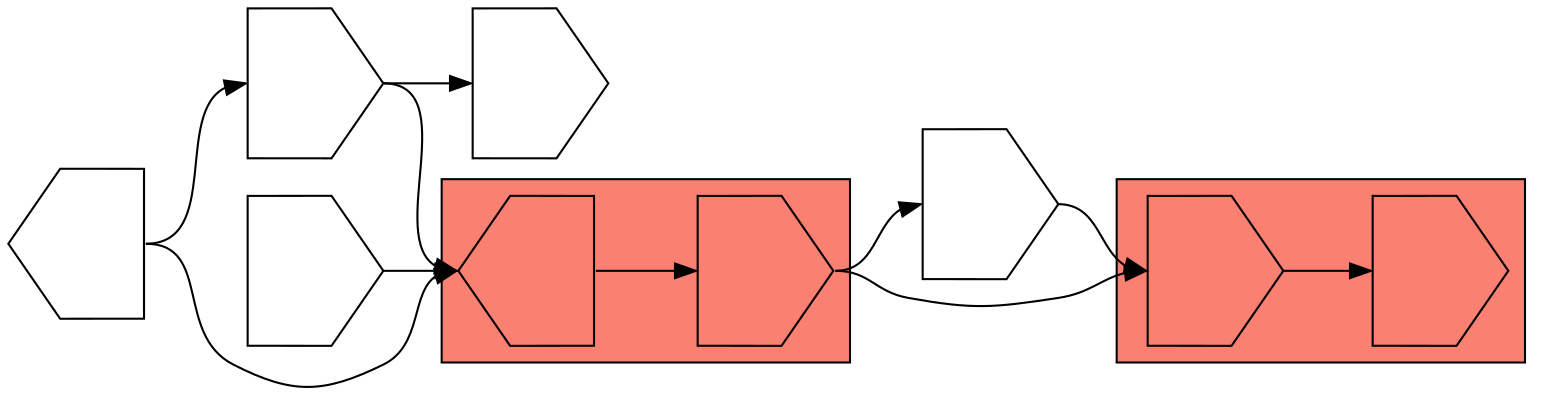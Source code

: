 digraph asm {
	rotate=90;
	edge [headport=n,tailport=s];
subgraph cluster_C11513_3577 {
	11513 [label="",height=1,width=1,shape=house];
	3577 [label="",height=1,width=1,shape=invhouse];
	style=filled;
	fillcolor=salmon;
}
subgraph cluster_C1399_17093 {
	1399 [label="",height=1,width=1,shape=invhouse];
	17093 [label="",height=1,width=1,shape=invhouse];
	style=filled;
	fillcolor=salmon;
}
	3771 [label="",height=1,width=1,shape=invhouse];
	1753 [label="",height=1,width=1,shape=house];
	11216 [label="",height=1,width=1,shape=invhouse];
	18919 [label="",height=1,width=1,shape=invhouse];
	10089 [label="",height=1,width=1,shape=invhouse];
	11513 -> 3577
	3577 -> 1399
	3577 -> 3771
	1399 -> 17093
	3771 -> 1399
	1753 -> 11216
	1753 -> 11513
	11216 -> 11513
	11216 -> 18919
	10089 -> 11513
}